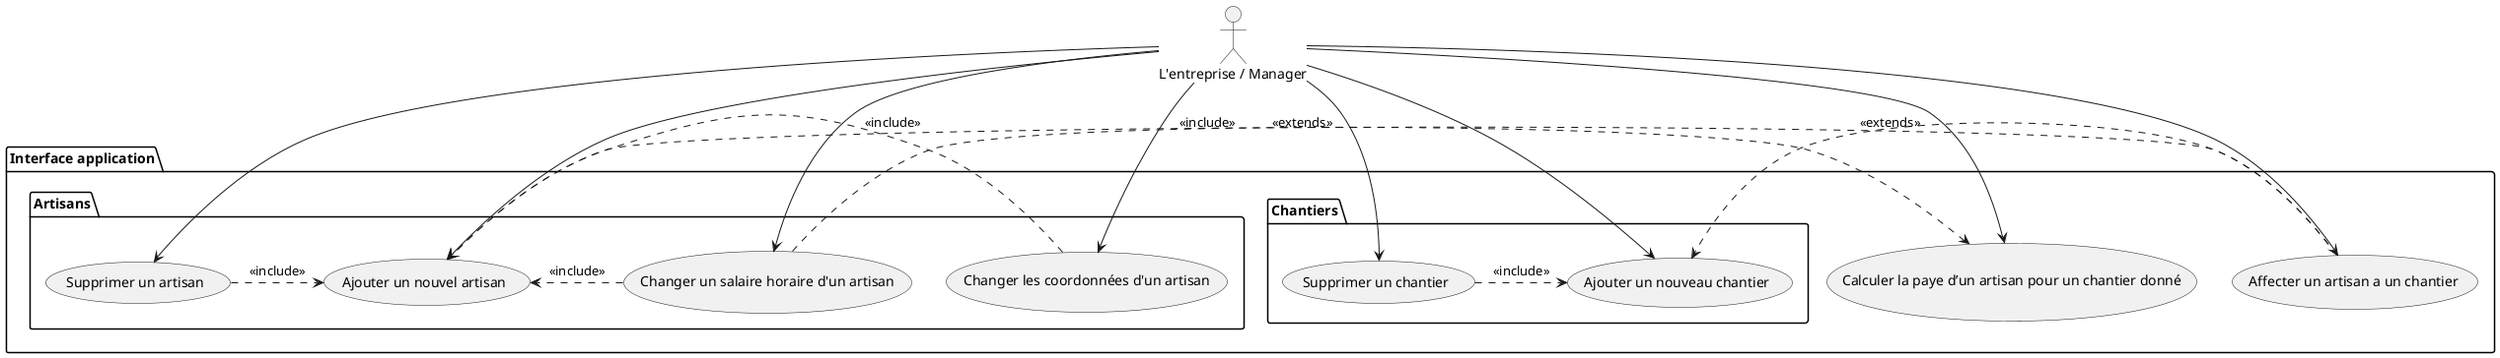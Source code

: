 @startuml Use Case


actor "L'entreprise / Manager" as evilBoss

package "Interface application" {
    usecase 1 as "Affecter un artisan a un chantier"
    usecase 2 as "Calculer la paye d’un artisan pour un chantier donné"

    package "Chantiers" {
        usecase 3 as "Ajouter un nouveau chantier"
        usecase 4 as "Supprimer un chantier"
    }

    package "Artisans" {
        usecase 5 as "Ajouter un nouvel artisan"
        usecase 6 as "Supprimer un artisan"
        usecase 7 as "Changer un salaire horaire d'un artisan"
        usecase 8 as "Changer les coordonnées d'un artisan"
    }
}

evilBoss --> 1
evilBoss --> 2
evilBoss --> 3
evilBoss --> 4
evilBoss --> 5
evilBoss --> 6
evilBoss --> 7
evilBoss --> 8

(6) .> (5) : <<include>>
(7) .> (5) : <<include>>
(8) .> (5) : <<include>>

(4) .> (3) : <<include>>

(7) .> (2) : <<include>>

(1) .> (5) : <<extends>>
(1) .> (3) : <<extends>>

@enduml
